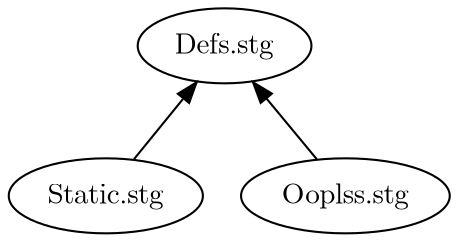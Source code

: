 digraph templateHierarchy {
	rankdir=BT
	margin=0
	A [label="Defs.stg",fontname=LMRoman10]
	B [label="Static.stg",fontname=LMRoman10]
	C [label="Ooplss.stg",fontname=LMRoman10]
	B -> A
	C -> A
}
